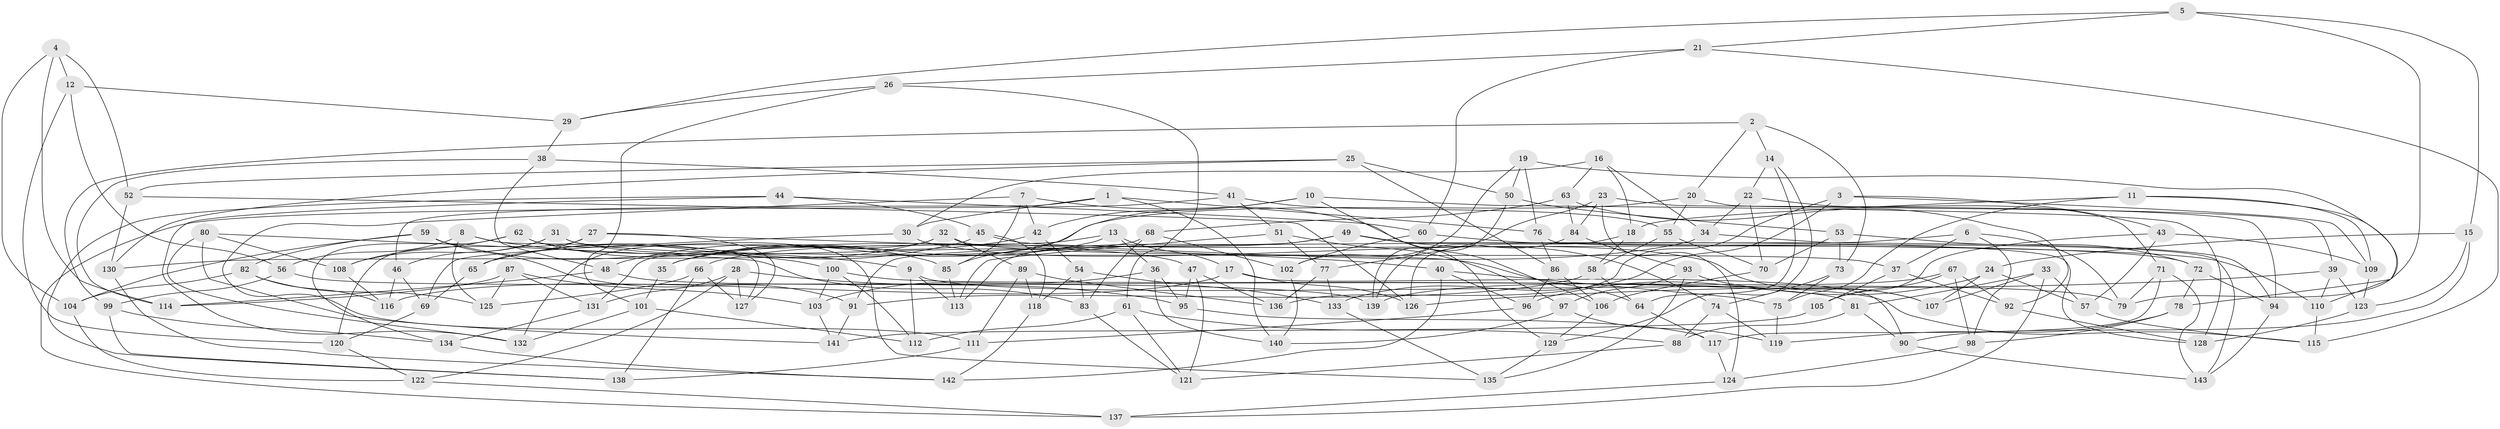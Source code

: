 // Generated by graph-tools (version 1.1) at 2025/03/03/09/25 03:03:03]
// undirected, 143 vertices, 286 edges
graph export_dot {
graph [start="1"]
  node [color=gray90,style=filled];
  1;
  2;
  3;
  4;
  5;
  6;
  7;
  8;
  9;
  10;
  11;
  12;
  13;
  14;
  15;
  16;
  17;
  18;
  19;
  20;
  21;
  22;
  23;
  24;
  25;
  26;
  27;
  28;
  29;
  30;
  31;
  32;
  33;
  34;
  35;
  36;
  37;
  38;
  39;
  40;
  41;
  42;
  43;
  44;
  45;
  46;
  47;
  48;
  49;
  50;
  51;
  52;
  53;
  54;
  55;
  56;
  57;
  58;
  59;
  60;
  61;
  62;
  63;
  64;
  65;
  66;
  67;
  68;
  69;
  70;
  71;
  72;
  73;
  74;
  75;
  76;
  77;
  78;
  79;
  80;
  81;
  82;
  83;
  84;
  85;
  86;
  87;
  88;
  89;
  90;
  91;
  92;
  93;
  94;
  95;
  96;
  97;
  98;
  99;
  100;
  101;
  102;
  103;
  104;
  105;
  106;
  107;
  108;
  109;
  110;
  111;
  112;
  113;
  114;
  115;
  116;
  117;
  118;
  119;
  120;
  121;
  122;
  123;
  124;
  125;
  126;
  127;
  128;
  129;
  130;
  131;
  132;
  133;
  134;
  135;
  136;
  137;
  138;
  139;
  140;
  141;
  142;
  143;
  1 -- 76;
  1 -- 46;
  1 -- 140;
  1 -- 30;
  2 -- 99;
  2 -- 73;
  2 -- 14;
  2 -- 20;
  3 -- 109;
  3 -- 136;
  3 -- 43;
  3 -- 133;
  4 -- 114;
  4 -- 12;
  4 -- 104;
  4 -- 52;
  5 -- 21;
  5 -- 15;
  5 -- 29;
  5 -- 79;
  6 -- 91;
  6 -- 98;
  6 -- 79;
  6 -- 37;
  7 -- 42;
  7 -- 85;
  7 -- 106;
  7 -- 111;
  8 -- 9;
  8 -- 125;
  8 -- 56;
  8 -- 127;
  9 -- 113;
  9 -- 112;
  9 -- 79;
  10 -- 129;
  10 -- 85;
  10 -- 42;
  10 -- 128;
  11 -- 110;
  11 -- 18;
  11 -- 75;
  11 -- 109;
  12 -- 56;
  12 -- 120;
  12 -- 29;
  13 -- 36;
  13 -- 131;
  13 -- 35;
  13 -- 17;
  14 -- 64;
  14 -- 129;
  14 -- 22;
  15 -- 90;
  15 -- 24;
  15 -- 123;
  16 -- 30;
  16 -- 63;
  16 -- 34;
  16 -- 18;
  17 -- 116;
  17 -- 90;
  17 -- 126;
  18 -- 58;
  18 -- 126;
  19 -- 78;
  19 -- 50;
  19 -- 76;
  19 -- 102;
  20 -- 55;
  20 -- 39;
  20 -- 35;
  21 -- 26;
  21 -- 60;
  21 -- 115;
  22 -- 34;
  22 -- 70;
  22 -- 71;
  23 -- 77;
  23 -- 124;
  23 -- 84;
  23 -- 94;
  24 -- 107;
  24 -- 57;
  24 -- 96;
  25 -- 50;
  25 -- 130;
  25 -- 86;
  25 -- 52;
  26 -- 61;
  26 -- 29;
  26 -- 101;
  27 -- 65;
  27 -- 120;
  27 -- 40;
  27 -- 127;
  28 -- 131;
  28 -- 127;
  28 -- 122;
  28 -- 95;
  29 -- 38;
  30 -- 107;
  30 -- 69;
  31 -- 47;
  31 -- 108;
  31 -- 64;
  31 -- 46;
  32 -- 37;
  32 -- 65;
  32 -- 132;
  32 -- 89;
  33 -- 81;
  33 -- 107;
  33 -- 137;
  33 -- 57;
  34 -- 35;
  34 -- 94;
  35 -- 101;
  36 -- 103;
  36 -- 95;
  36 -- 140;
  37 -- 92;
  37 -- 105;
  38 -- 114;
  38 -- 48;
  38 -- 41;
  39 -- 126;
  39 -- 123;
  39 -- 110;
  40 -- 75;
  40 -- 142;
  40 -- 96;
  41 -- 137;
  41 -- 55;
  41 -- 51;
  42 -- 48;
  42 -- 54;
  43 -- 57;
  43 -- 105;
  43 -- 109;
  44 -- 45;
  44 -- 132;
  44 -- 60;
  44 -- 138;
  45 -- 72;
  45 -- 118;
  45 -- 65;
  46 -- 69;
  46 -- 116;
  47 -- 95;
  47 -- 136;
  47 -- 121;
  48 -- 81;
  48 -- 114;
  49 -- 66;
  49 -- 113;
  49 -- 128;
  49 -- 74;
  50 -- 53;
  50 -- 139;
  51 -- 77;
  51 -- 113;
  51 -- 97;
  52 -- 130;
  52 -- 126;
  53 -- 73;
  53 -- 70;
  53 -- 72;
  54 -- 83;
  54 -- 133;
  54 -- 118;
  55 -- 70;
  55 -- 58;
  56 -- 99;
  56 -- 139;
  57 -- 115;
  58 -- 64;
  58 -- 91;
  59 -- 91;
  59 -- 104;
  59 -- 100;
  59 -- 82;
  60 -- 110;
  60 -- 102;
  61 -- 121;
  61 -- 112;
  61 -- 88;
  62 -- 134;
  62 -- 108;
  62 -- 135;
  62 -- 85;
  63 -- 92;
  63 -- 84;
  63 -- 68;
  64 -- 117;
  65 -- 69;
  66 -- 125;
  66 -- 127;
  66 -- 138;
  67 -- 139;
  67 -- 98;
  67 -- 92;
  67 -- 105;
  68 -- 130;
  68 -- 102;
  68 -- 83;
  69 -- 120;
  70 -- 106;
  71 -- 117;
  71 -- 79;
  71 -- 143;
  72 -- 78;
  72 -- 94;
  73 -- 75;
  73 -- 74;
  74 -- 88;
  74 -- 119;
  75 -- 119;
  76 -- 143;
  76 -- 86;
  77 -- 136;
  77 -- 133;
  78 -- 119;
  78 -- 98;
  80 -- 141;
  80 -- 132;
  80 -- 108;
  80 -- 83;
  81 -- 90;
  81 -- 88;
  82 -- 104;
  82 -- 125;
  82 -- 116;
  83 -- 121;
  84 -- 93;
  84 -- 139;
  85 -- 113;
  86 -- 96;
  86 -- 106;
  87 -- 131;
  87 -- 103;
  87 -- 125;
  87 -- 114;
  88 -- 121;
  89 -- 111;
  89 -- 118;
  89 -- 136;
  90 -- 143;
  91 -- 141;
  92 -- 128;
  93 -- 97;
  93 -- 135;
  93 -- 107;
  94 -- 143;
  95 -- 117;
  96 -- 111;
  97 -- 119;
  97 -- 140;
  98 -- 124;
  99 -- 138;
  99 -- 134;
  100 -- 112;
  100 -- 103;
  100 -- 115;
  101 -- 112;
  101 -- 132;
  102 -- 140;
  103 -- 141;
  104 -- 122;
  105 -- 141;
  106 -- 129;
  108 -- 116;
  109 -- 123;
  110 -- 115;
  111 -- 138;
  117 -- 124;
  118 -- 142;
  120 -- 122;
  122 -- 137;
  123 -- 128;
  124 -- 137;
  129 -- 135;
  130 -- 142;
  131 -- 134;
  133 -- 135;
  134 -- 142;
}
